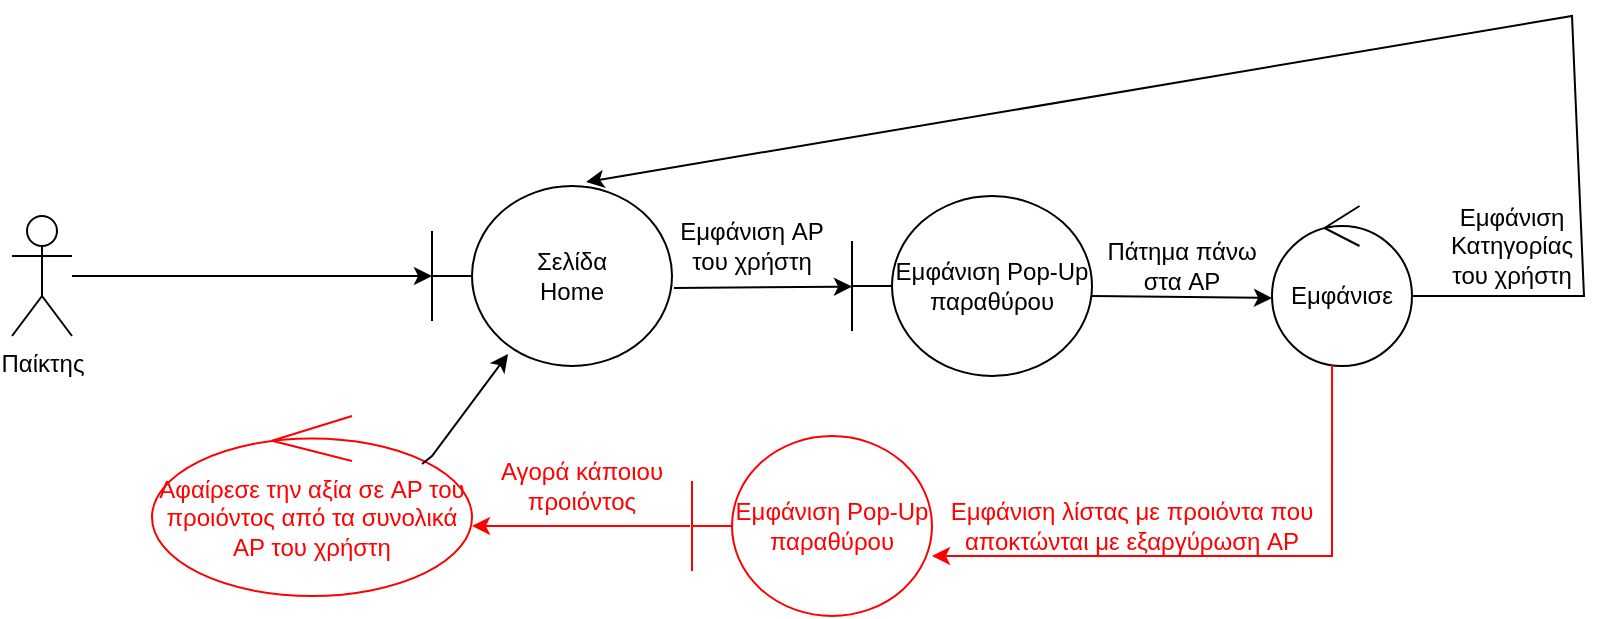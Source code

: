 <mxfile version="18.0.5" type="device"><diagram id="ayrD5ltCfKyXauHHVOi4" name="Page-1"><mxGraphModel dx="1422" dy="1862" grid="1" gridSize="10" guides="1" tooltips="1" connect="1" arrows="1" fold="1" page="1" pageScale="1" pageWidth="850" pageHeight="1100" math="0" shadow="0"><root><mxCell id="0"/><mxCell id="1" parent="0"/><mxCell id="IKgAYLE3v23mfno4GTIo-1" value="Σελίδα&lt;br&gt;Home" style="shape=umlBoundary;whiteSpace=wrap;html=1;" parent="1" vertex="1"><mxGeometry x="220" y="15" width="120" height="90" as="geometry"/></mxCell><mxCell id="IKgAYLE3v23mfno4GTIo-2" value="" style="endArrow=classic;html=1;rounded=0;" parent="1" target="IKgAYLE3v23mfno4GTIo-1" edge="1"><mxGeometry width="50" height="50" relative="1" as="geometry"><mxPoint x="40" y="60" as="sourcePoint"/><mxPoint x="220" y="49.0" as="targetPoint"/></mxGeometry></mxCell><mxCell id="IKgAYLE3v23mfno4GTIo-3" value="Παίκτης" style="shape=umlActor;verticalLabelPosition=bottom;verticalAlign=top;html=1;" parent="1" vertex="1"><mxGeometry x="10" y="30" width="30" height="60" as="geometry"/></mxCell><mxCell id="IKgAYLE3v23mfno4GTIo-7" value="" style="endArrow=classic;html=1;rounded=0;exitX=1.008;exitY=0.567;exitDx=0;exitDy=0;exitPerimeter=0;" parent="1" source="IKgAYLE3v23mfno4GTIo-1" edge="1"><mxGeometry width="50" height="50" relative="1" as="geometry"><mxPoint x="230" y="180" as="sourcePoint"/><mxPoint x="430.001" y="65.282" as="targetPoint"/></mxGeometry></mxCell><mxCell id="IKgAYLE3v23mfno4GTIo-8" value="Εμφάνιση Pop-Up παραθύρου" style="shape=umlBoundary;whiteSpace=wrap;html=1;" parent="1" vertex="1"><mxGeometry x="430" y="20" width="120" height="90" as="geometry"/></mxCell><mxCell id="IKgAYLE3v23mfno4GTIo-10" value="Εμφάνιση AP του χρήστη" style="text;html=1;strokeColor=none;fillColor=none;align=center;verticalAlign=middle;whiteSpace=wrap;rounded=0;" parent="1" vertex="1"><mxGeometry x="340" y="30" width="80" height="30" as="geometry"/></mxCell><mxCell id="IKgAYLE3v23mfno4GTIo-12" value="Εμφάνισε" style="ellipse;shape=umlControl;whiteSpace=wrap;html=1;fontColor=#000000;strokeColor=#000000;" parent="1" vertex="1"><mxGeometry x="640" y="25" width="70" height="80" as="geometry"/></mxCell><mxCell id="IKgAYLE3v23mfno4GTIo-13" value="" style="endArrow=classic;html=1;rounded=0;exitX=1.014;exitY=0.625;exitDx=0;exitDy=0;exitPerimeter=0;entryX=0;entryY=0.575;entryDx=0;entryDy=0;entryPerimeter=0;" parent="1" target="IKgAYLE3v23mfno4GTIo-12" edge="1"><mxGeometry width="50" height="50" relative="1" as="geometry"><mxPoint x="550" y="70" as="sourcePoint"/><mxPoint x="629.02" y="70" as="targetPoint"/></mxGeometry></mxCell><mxCell id="IKgAYLE3v23mfno4GTIo-14" value="Πάτημα πάνω στα AP" style="text;html=1;strokeColor=none;fillColor=none;align=center;verticalAlign=middle;whiteSpace=wrap;rounded=0;" parent="1" vertex="1"><mxGeometry x="550" y="40" width="90" height="30" as="geometry"/></mxCell><mxCell id="IKgAYLE3v23mfno4GTIo-16" value="" style="endArrow=classic;html=1;rounded=0;exitX=1;exitY=0.563;exitDx=0;exitDy=0;exitPerimeter=0;entryX=0.642;entryY=-0.022;entryDx=0;entryDy=0;entryPerimeter=0;" parent="1" source="IKgAYLE3v23mfno4GTIo-12" target="IKgAYLE3v23mfno4GTIo-1" edge="1"><mxGeometry width="50" height="50" relative="1" as="geometry"><mxPoint x="750" y="90" as="sourcePoint"/><mxPoint x="795.96" y="148.02" as="targetPoint"/><Array as="points"><mxPoint x="796" y="70"/><mxPoint x="790" y="-70"/></Array></mxGeometry></mxCell><mxCell id="IKgAYLE3v23mfno4GTIo-18" value="Εμφάνιση Κατηγορίας του χρήστη" style="text;html=1;strokeColor=none;fillColor=none;align=center;verticalAlign=middle;whiteSpace=wrap;rounded=0;" parent="1" vertex="1"><mxGeometry x="730" y="30" width="60" height="30" as="geometry"/></mxCell><mxCell id="IKgAYLE3v23mfno4GTIo-19" value="Εμφάνιση Pop-Up παραθύρου" style="shape=umlBoundary;whiteSpace=wrap;html=1;fontColor=#FF0000;strokeColor=#FF0000;" parent="1" vertex="1"><mxGeometry x="350" y="140" width="120" height="90" as="geometry"/></mxCell><mxCell id="IKgAYLE3v23mfno4GTIo-20" value="" style="endArrow=classic;html=1;rounded=0;exitX=0.429;exitY=0.988;exitDx=0;exitDy=0;exitPerimeter=0;strokeColor=#FF0000;" parent="1" source="IKgAYLE3v23mfno4GTIo-12" edge="1"><mxGeometry width="50" height="50" relative="1" as="geometry"><mxPoint x="600" y="380" as="sourcePoint"/><mxPoint x="470" y="200" as="targetPoint"/><Array as="points"><mxPoint x="670" y="200"/></Array></mxGeometry></mxCell><mxCell id="IKgAYLE3v23mfno4GTIo-21" value="Εμφάνιση λίστας με προιόντα που αποκτώνται με εξαργύρωση AP" style="text;html=1;strokeColor=none;fillColor=none;align=center;verticalAlign=middle;whiteSpace=wrap;rounded=0;fontColor=#FF0000;" parent="1" vertex="1"><mxGeometry x="470" y="170" width="200" height="30" as="geometry"/></mxCell><mxCell id="IKgAYLE3v23mfno4GTIo-24" value="" style="endArrow=classic;html=1;rounded=0;exitX=-0.008;exitY=0.5;exitDx=0;exitDy=0;exitPerimeter=0;fontColor=#FF0000;strokeColor=#FF0000;" parent="1" source="IKgAYLE3v23mfno4GTIo-19" edge="1"><mxGeometry width="50" height="50" relative="1" as="geometry"><mxPoint x="230" y="230" as="sourcePoint"/><mxPoint x="240" y="185" as="targetPoint"/></mxGeometry></mxCell><mxCell id="IKgAYLE3v23mfno4GTIo-25" value="Αγορά κάποιου προιόντος" style="text;html=1;strokeColor=none;fillColor=none;align=center;verticalAlign=middle;whiteSpace=wrap;rounded=0;fontColor=#FF0000;" parent="1" vertex="1"><mxGeometry x="250" y="150" width="90" height="30" as="geometry"/></mxCell><mxCell id="IKgAYLE3v23mfno4GTIo-26" value="Αφαίρεσε την αξία σε AP του προιόντος από τα συνολικά AP του χρήστη" style="ellipse;shape=umlControl;whiteSpace=wrap;html=1;fontColor=#FF0000;strokeColor=#FF0000;" parent="1" vertex="1"><mxGeometry x="80" y="130" width="160" height="90" as="geometry"/></mxCell><mxCell id="IKgAYLE3v23mfno4GTIo-28" value="" style="endArrow=classic;html=1;rounded=0;exitX=0.844;exitY=0.267;exitDx=0;exitDy=0;exitPerimeter=0;entryX=0.317;entryY=0.933;entryDx=0;entryDy=0;entryPerimeter=0;" parent="1" source="IKgAYLE3v23mfno4GTIo-26" target="IKgAYLE3v23mfno4GTIo-1" edge="1"><mxGeometry width="50" height="50" relative="1" as="geometry"><mxPoint x="90" y="220" as="sourcePoint"/><mxPoint x="73.96" y="239.73" as="targetPoint"/><Array as="points"><mxPoint x="220" y="150"/></Array></mxGeometry></mxCell></root></mxGraphModel></diagram></mxfile>